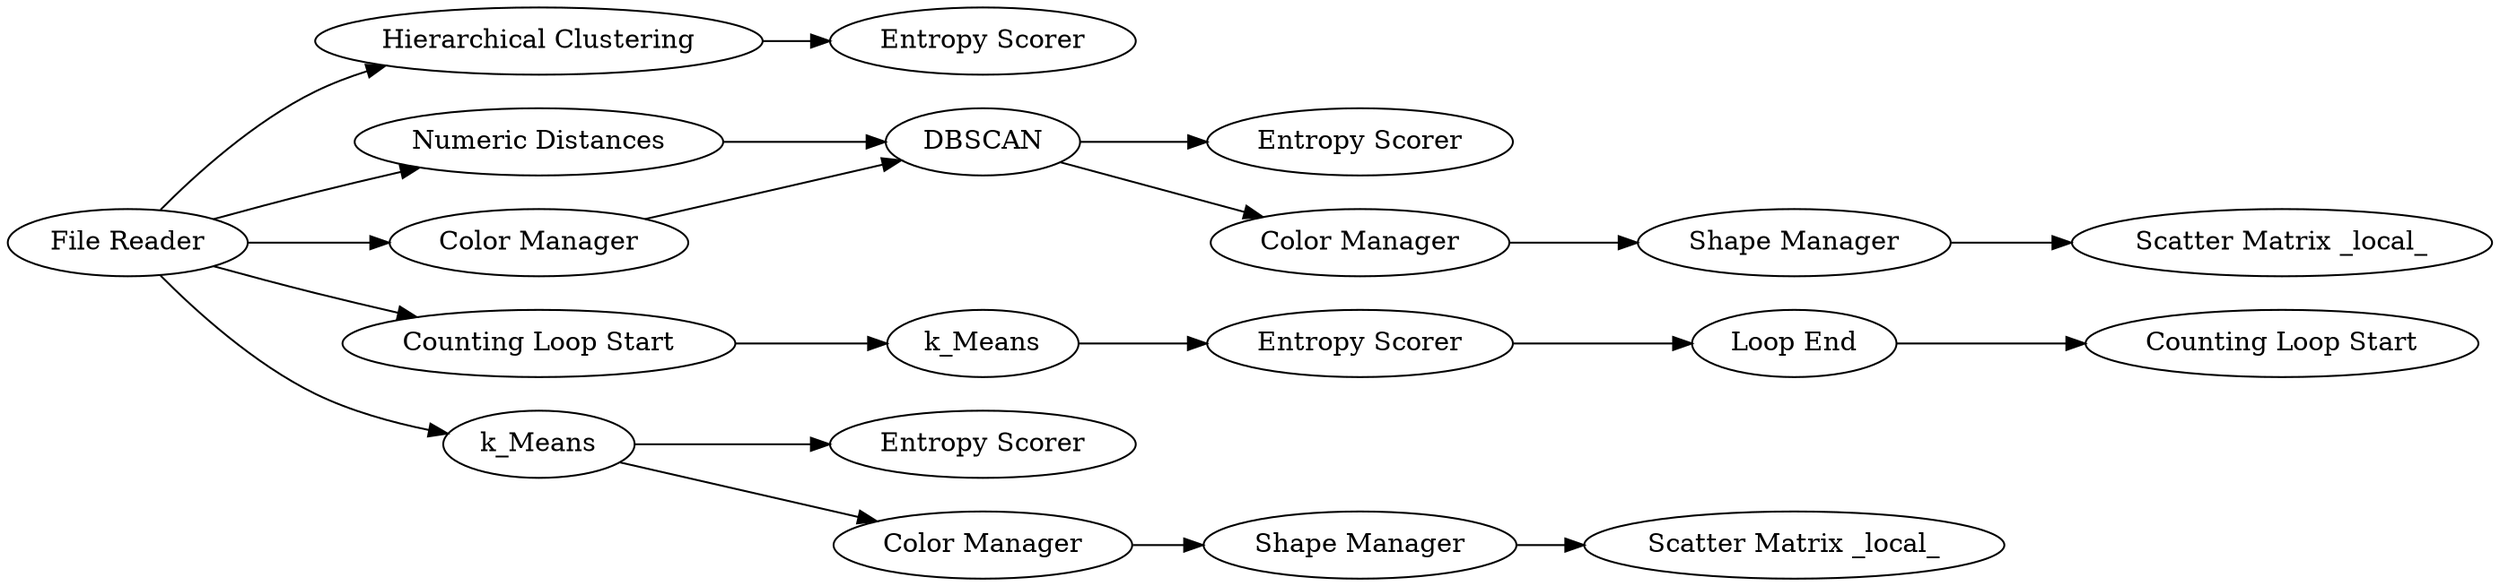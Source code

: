 digraph {
	"6644107170658461853_19" [label="Loop End"]
	"6644107170658461853_4" [label="Hierarchical Clustering"]
	"6644107170658461853_1" [label="File Reader"]
	"6644107170658461853_15" [label="Shape Manager"]
	"6644107170658461853_12" [label="Scatter Matrix _local_"]
	"6644107170658461853_11" [label="Shape Manager"]
	"6644107170658461853_7" [label="Entropy Scorer"]
	"6644107170658461853_3" [label=DBSCAN]
	"6644107170658461853_10" [label="Color Manager"]
	"6644107170658461853_8" [label="Entropy Scorer"]
	"6644107170658461853_5" [label="Numeric Distances"]
	"6644107170658461853_14" [label="Color Manager"]
	"6644107170658461853_9" [label="Color Manager"]
	"6644107170658461853_16" [label="Counting Loop Start"]
	"6644107170658461853_13" [label="Scatter Matrix _local_"]
	"6644107170658461853_6" [label="Entropy Scorer"]
	"6644107170658461853_17" [label=k_Means]
	"6644107170658461853_2" [label=k_Means]
	"6644107170658461853_18" [label="Entropy Scorer"]
	"-1268179829595780969_1" [label="Counting Loop Start"]
	"6644107170658461853_16" -> "6644107170658461853_17"
	"6644107170658461853_1" -> "6644107170658461853_4"
	"6644107170658461853_1" -> "6644107170658461853_16"
	"6644107170658461853_2" -> "6644107170658461853_7"
	"6644107170658461853_4" -> "6644107170658461853_6"
	"6644107170658461853_11" -> "6644107170658461853_12"
	"6644107170658461853_19" -> "-1268179829595780969_1"
	"6644107170658461853_2" -> "6644107170658461853_10"
	"6644107170658461853_18" -> "6644107170658461853_19"
	"6644107170658461853_14" -> "6644107170658461853_15"
	"6644107170658461853_3" -> "6644107170658461853_14"
	"6644107170658461853_17" -> "6644107170658461853_18"
	"6644107170658461853_15" -> "6644107170658461853_13"
	"6644107170658461853_9" -> "6644107170658461853_3"
	"6644107170658461853_1" -> "6644107170658461853_5"
	"6644107170658461853_1" -> "6644107170658461853_2"
	"6644107170658461853_10" -> "6644107170658461853_11"
	"6644107170658461853_1" -> "6644107170658461853_9"
	"6644107170658461853_3" -> "6644107170658461853_8"
	"6644107170658461853_5" -> "6644107170658461853_3"
	rankdir=LR
}
